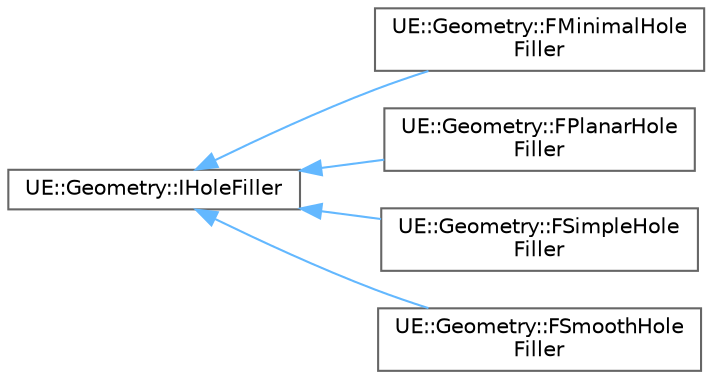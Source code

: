 digraph "Graphical Class Hierarchy"
{
 // INTERACTIVE_SVG=YES
 // LATEX_PDF_SIZE
  bgcolor="transparent";
  edge [fontname=Helvetica,fontsize=10,labelfontname=Helvetica,labelfontsize=10];
  node [fontname=Helvetica,fontsize=10,shape=box,height=0.2,width=0.4];
  rankdir="LR";
  Node0 [id="Node000000",label="UE::Geometry::IHoleFiller",height=0.2,width=0.4,color="grey40", fillcolor="white", style="filled",URL="$d0/d37/classUE_1_1Geometry_1_1IHoleFiller.html",tooltip=" "];
  Node0 -> Node1 [id="edge9241_Node000000_Node000001",dir="back",color="steelblue1",style="solid",tooltip=" "];
  Node1 [id="Node000001",label="UE::Geometry::FMinimalHole\lFiller",height=0.2,width=0.4,color="grey40", fillcolor="white", style="filled",URL="$d2/d8b/classUE_1_1Geometry_1_1FMinimalHoleFiller.html",tooltip="Construct a \"minimal\" fill surface for the hole."];
  Node0 -> Node2 [id="edge9242_Node000000_Node000002",dir="back",color="steelblue1",style="solid",tooltip=" "];
  Node2 [id="Node000002",label="UE::Geometry::FPlanarHole\lFiller",height=0.2,width=0.4,color="grey40", fillcolor="white", style="filled",URL="$d3/d48/classUE_1_1Geometry_1_1FPlanarHoleFiller.html",tooltip="Fill a set of boundary loops with planar surfaces."];
  Node0 -> Node3 [id="edge9243_Node000000_Node000003",dir="back",color="steelblue1",style="solid",tooltip=" "];
  Node3 [id="Node000003",label="UE::Geometry::FSimpleHole\lFiller",height=0.2,width=0.4,color="grey40", fillcolor="white", style="filled",URL="$d1/d18/classUE_1_1Geometry_1_1FSimpleHoleFiller.html",tooltip="Fill an EdgeLoop hole with triangles."];
  Node0 -> Node4 [id="edge9244_Node000000_Node000004",dir="back",color="steelblue1",style="solid",tooltip=" "];
  Node4 [id="Node000004",label="UE::Geometry::FSmoothHole\lFiller",height=0.2,width=0.4,color="grey40", fillcolor="white", style="filled",URL="$dd/d61/classUE_1_1Geometry_1_1FSmoothHoleFiller.html",tooltip="This fills a hole in a mesh by doing a trivial fill, then doing a remesh, then a laplacian smooth,..."];
}
